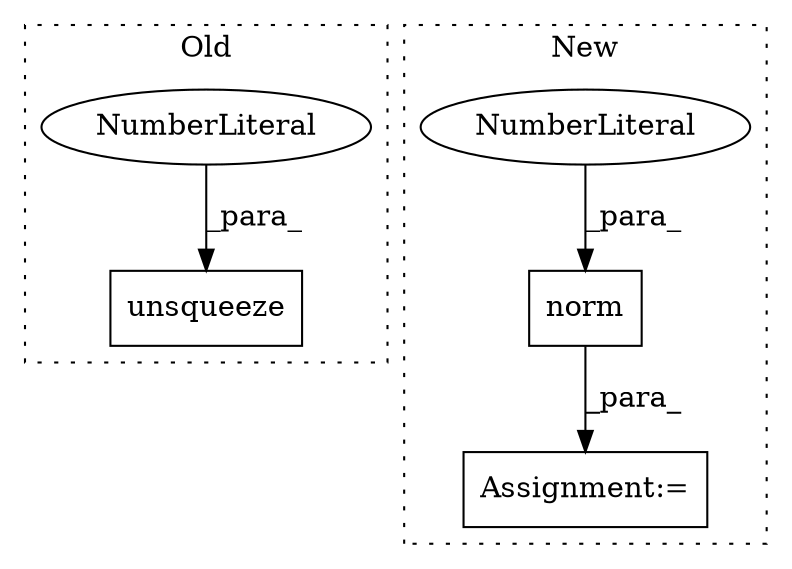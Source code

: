 digraph G {
subgraph cluster0 {
1 [label="unsqueeze" a="32" s="999,1010" l="10,1" shape="box"];
4 [label="NumberLiteral" a="34" s="1009" l="1" shape="ellipse"];
label = "Old";
style="dotted";
}
subgraph cluster1 {
2 [label="norm" a="32" s="1014,1023" l="5,1" shape="box"];
3 [label="NumberLiteral" a="34" s="1019" l="1" shape="ellipse"];
5 [label="Assignment:=" a="7" s="1001" l="1" shape="box"];
label = "New";
style="dotted";
}
2 -> 5 [label="_para_"];
3 -> 2 [label="_para_"];
4 -> 1 [label="_para_"];
}